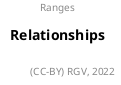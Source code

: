 @startuml
title Relationships
center header Ranges
'''''''''''''
allowmixing
'''''''''''''

'''''''''''''
'''''''''''''
right footer (CC-BY) RGV, 2022
@enduml